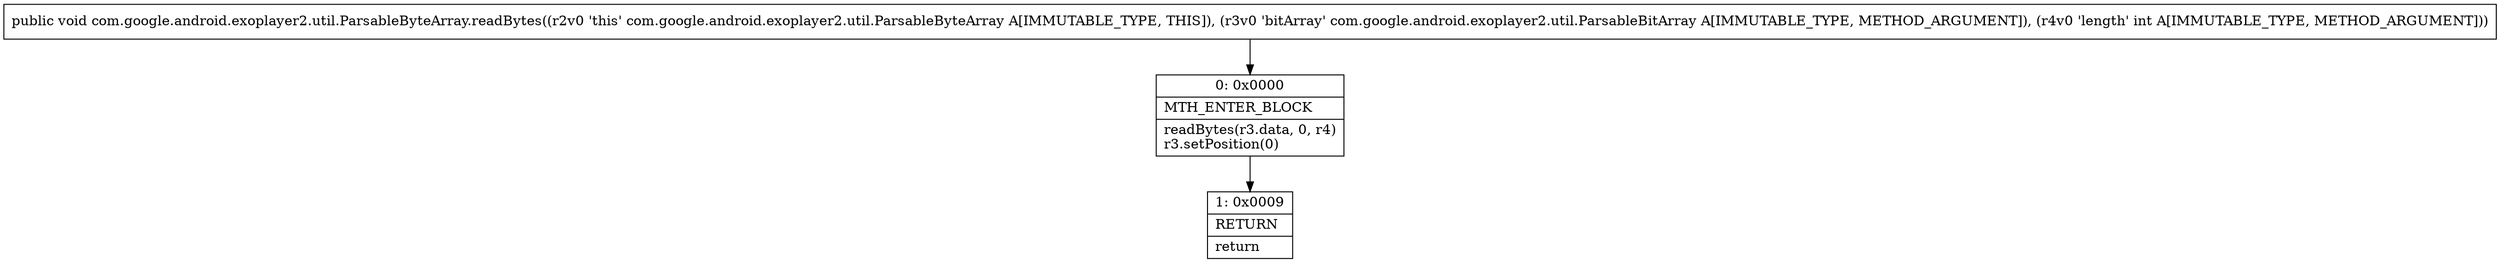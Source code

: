 digraph "CFG forcom.google.android.exoplayer2.util.ParsableByteArray.readBytes(Lcom\/google\/android\/exoplayer2\/util\/ParsableBitArray;I)V" {
Node_0 [shape=record,label="{0\:\ 0x0000|MTH_ENTER_BLOCK\l|readBytes(r3.data, 0, r4)\lr3.setPosition(0)\l}"];
Node_1 [shape=record,label="{1\:\ 0x0009|RETURN\l|return\l}"];
MethodNode[shape=record,label="{public void com.google.android.exoplayer2.util.ParsableByteArray.readBytes((r2v0 'this' com.google.android.exoplayer2.util.ParsableByteArray A[IMMUTABLE_TYPE, THIS]), (r3v0 'bitArray' com.google.android.exoplayer2.util.ParsableBitArray A[IMMUTABLE_TYPE, METHOD_ARGUMENT]), (r4v0 'length' int A[IMMUTABLE_TYPE, METHOD_ARGUMENT])) }"];
MethodNode -> Node_0;
Node_0 -> Node_1;
}

